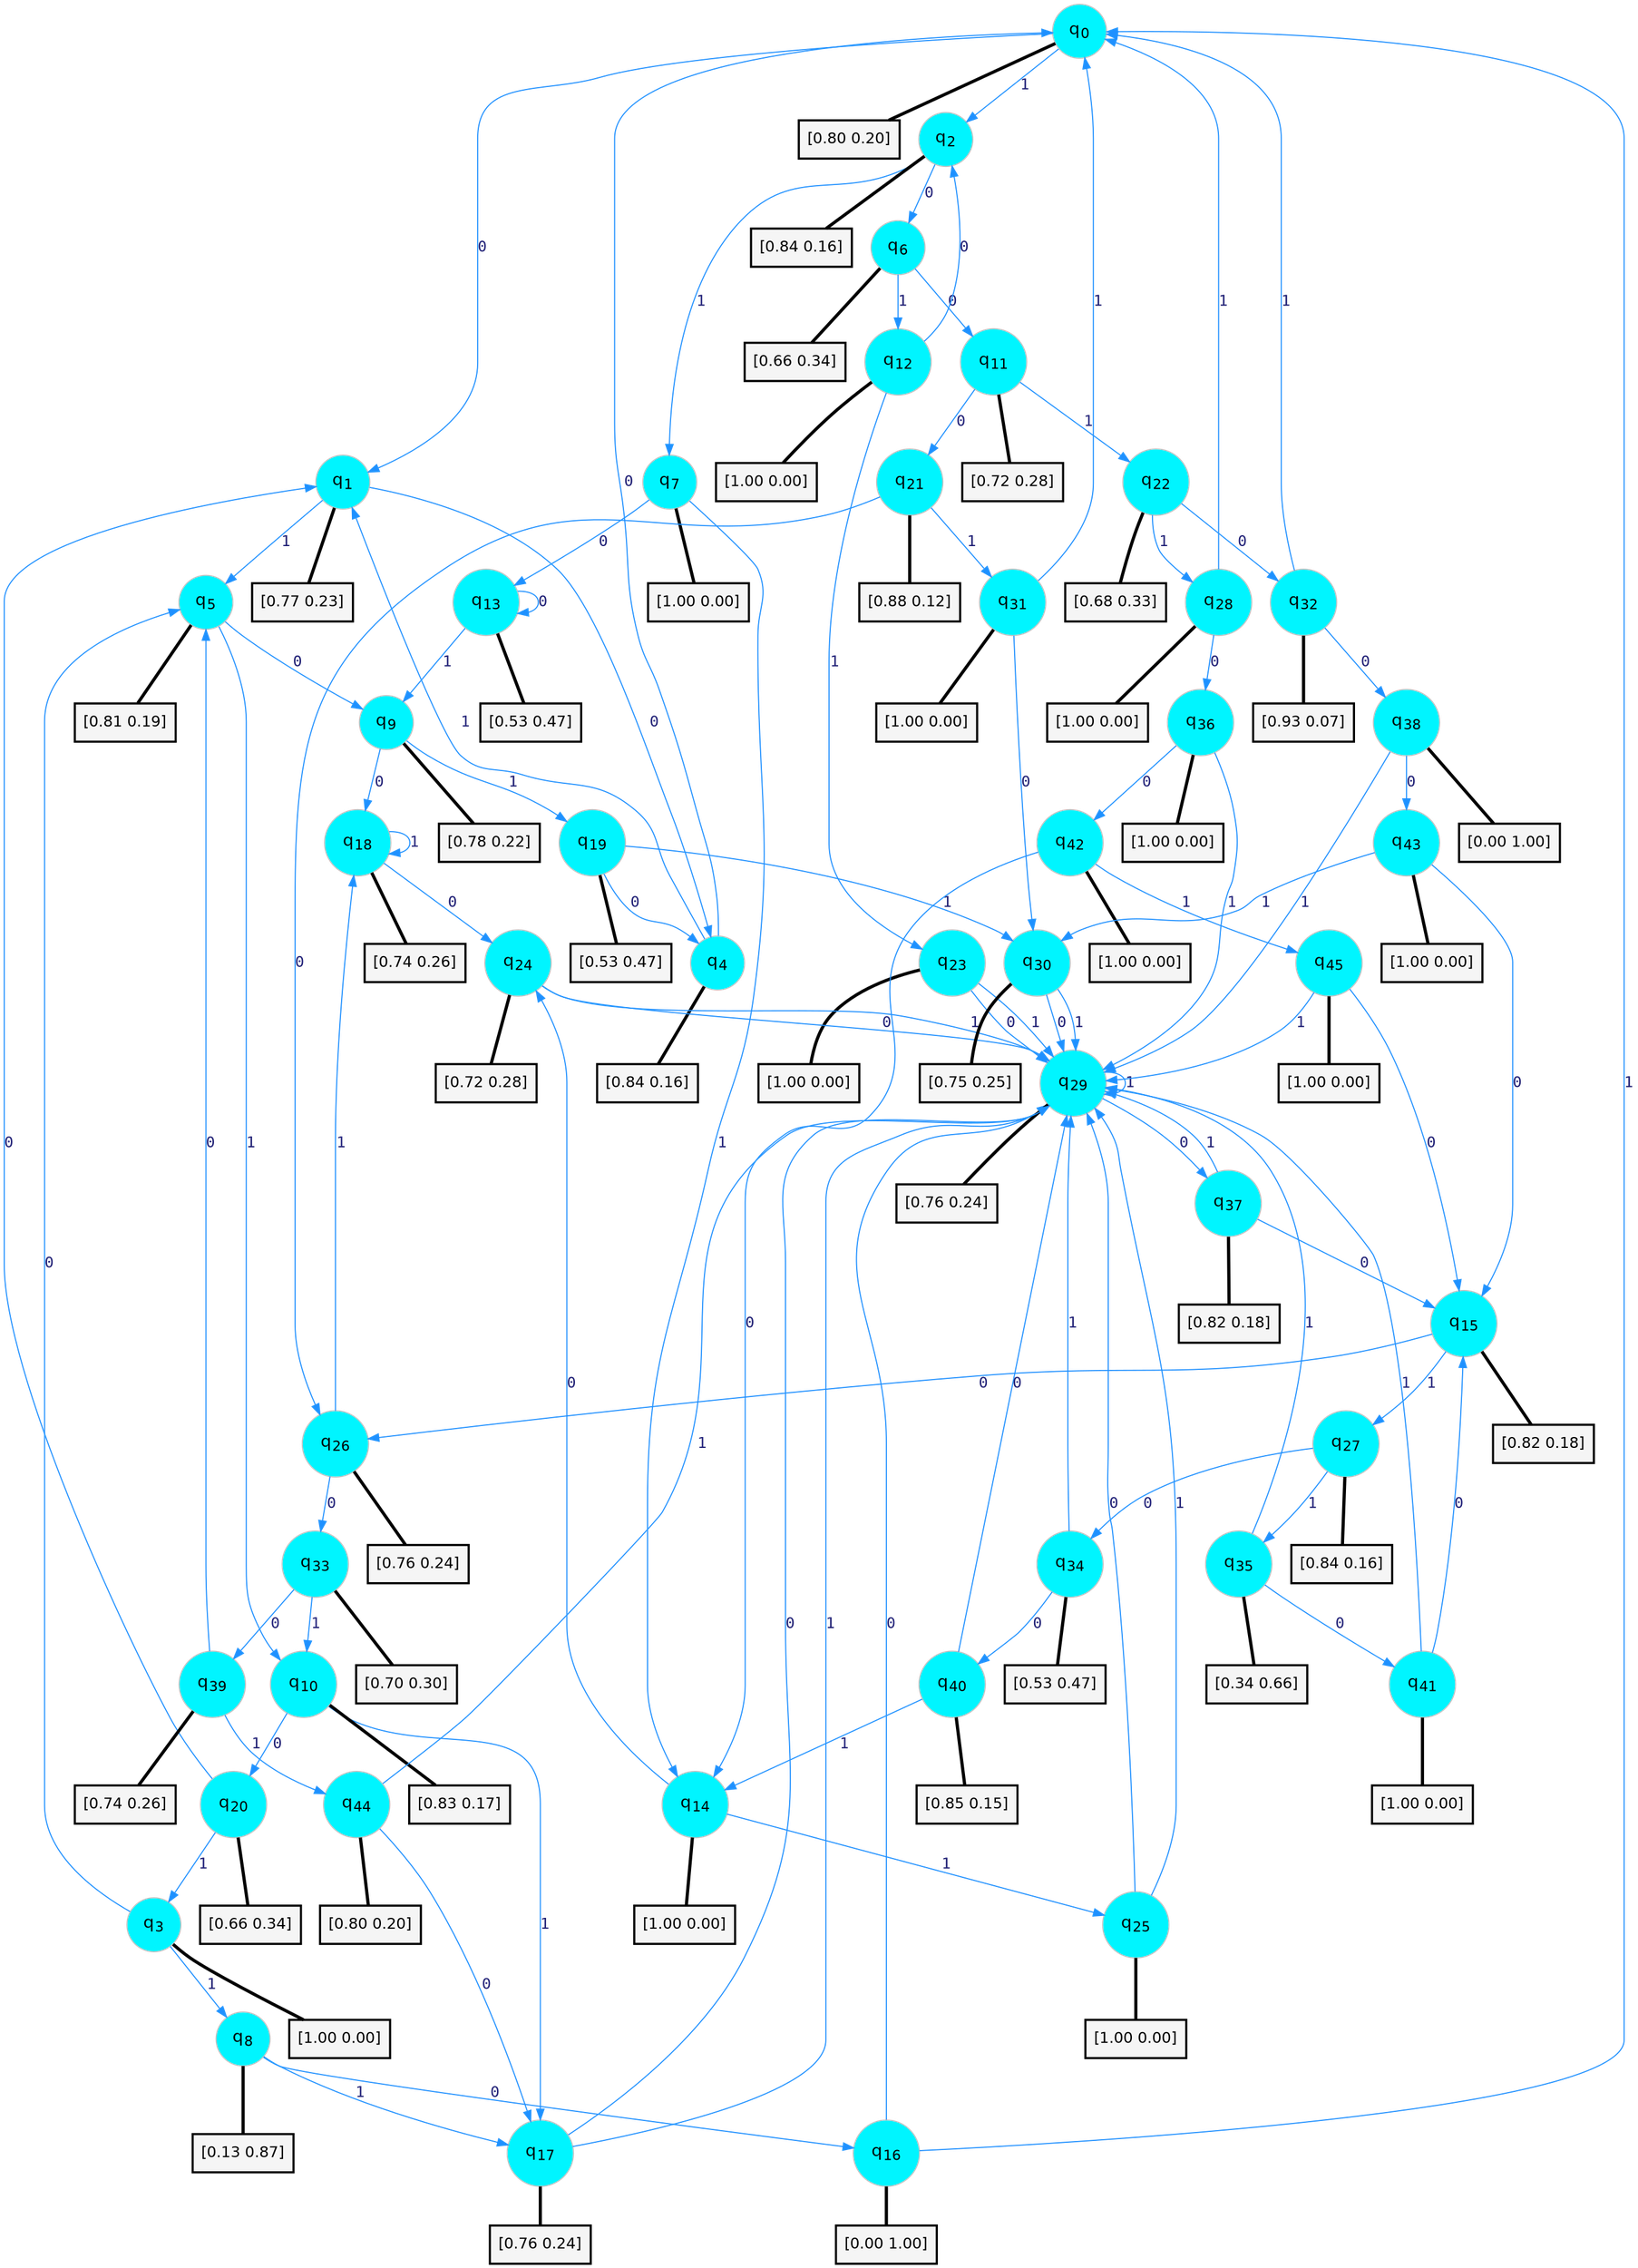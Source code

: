 digraph G {
graph [
bgcolor=transparent, dpi=300, rankdir=TD, size="40,25"];
node [
color=gray, fillcolor=turquoise1, fontcolor=black, fontname=Helvetica, fontsize=16, fontweight=bold, shape=circle, style=filled];
edge [
arrowsize=1, color=dodgerblue1, fontcolor=midnightblue, fontname=courier, fontweight=bold, penwidth=1, style=solid, weight=20];
0[label=<q<SUB>0</SUB>>];
1[label=<q<SUB>1</SUB>>];
2[label=<q<SUB>2</SUB>>];
3[label=<q<SUB>3</SUB>>];
4[label=<q<SUB>4</SUB>>];
5[label=<q<SUB>5</SUB>>];
6[label=<q<SUB>6</SUB>>];
7[label=<q<SUB>7</SUB>>];
8[label=<q<SUB>8</SUB>>];
9[label=<q<SUB>9</SUB>>];
10[label=<q<SUB>10</SUB>>];
11[label=<q<SUB>11</SUB>>];
12[label=<q<SUB>12</SUB>>];
13[label=<q<SUB>13</SUB>>];
14[label=<q<SUB>14</SUB>>];
15[label=<q<SUB>15</SUB>>];
16[label=<q<SUB>16</SUB>>];
17[label=<q<SUB>17</SUB>>];
18[label=<q<SUB>18</SUB>>];
19[label=<q<SUB>19</SUB>>];
20[label=<q<SUB>20</SUB>>];
21[label=<q<SUB>21</SUB>>];
22[label=<q<SUB>22</SUB>>];
23[label=<q<SUB>23</SUB>>];
24[label=<q<SUB>24</SUB>>];
25[label=<q<SUB>25</SUB>>];
26[label=<q<SUB>26</SUB>>];
27[label=<q<SUB>27</SUB>>];
28[label=<q<SUB>28</SUB>>];
29[label=<q<SUB>29</SUB>>];
30[label=<q<SUB>30</SUB>>];
31[label=<q<SUB>31</SUB>>];
32[label=<q<SUB>32</SUB>>];
33[label=<q<SUB>33</SUB>>];
34[label=<q<SUB>34</SUB>>];
35[label=<q<SUB>35</SUB>>];
36[label=<q<SUB>36</SUB>>];
37[label=<q<SUB>37</SUB>>];
38[label=<q<SUB>38</SUB>>];
39[label=<q<SUB>39</SUB>>];
40[label=<q<SUB>40</SUB>>];
41[label=<q<SUB>41</SUB>>];
42[label=<q<SUB>42</SUB>>];
43[label=<q<SUB>43</SUB>>];
44[label=<q<SUB>44</SUB>>];
45[label=<q<SUB>45</SUB>>];
46[label="[0.80 0.20]", shape=box,fontcolor=black, fontname=Helvetica, fontsize=14, penwidth=2, fillcolor=whitesmoke,color=black];
47[label="[0.77 0.23]", shape=box,fontcolor=black, fontname=Helvetica, fontsize=14, penwidth=2, fillcolor=whitesmoke,color=black];
48[label="[0.84 0.16]", shape=box,fontcolor=black, fontname=Helvetica, fontsize=14, penwidth=2, fillcolor=whitesmoke,color=black];
49[label="[1.00 0.00]", shape=box,fontcolor=black, fontname=Helvetica, fontsize=14, penwidth=2, fillcolor=whitesmoke,color=black];
50[label="[0.84 0.16]", shape=box,fontcolor=black, fontname=Helvetica, fontsize=14, penwidth=2, fillcolor=whitesmoke,color=black];
51[label="[0.81 0.19]", shape=box,fontcolor=black, fontname=Helvetica, fontsize=14, penwidth=2, fillcolor=whitesmoke,color=black];
52[label="[0.66 0.34]", shape=box,fontcolor=black, fontname=Helvetica, fontsize=14, penwidth=2, fillcolor=whitesmoke,color=black];
53[label="[1.00 0.00]", shape=box,fontcolor=black, fontname=Helvetica, fontsize=14, penwidth=2, fillcolor=whitesmoke,color=black];
54[label="[0.13 0.87]", shape=box,fontcolor=black, fontname=Helvetica, fontsize=14, penwidth=2, fillcolor=whitesmoke,color=black];
55[label="[0.78 0.22]", shape=box,fontcolor=black, fontname=Helvetica, fontsize=14, penwidth=2, fillcolor=whitesmoke,color=black];
56[label="[0.83 0.17]", shape=box,fontcolor=black, fontname=Helvetica, fontsize=14, penwidth=2, fillcolor=whitesmoke,color=black];
57[label="[0.72 0.28]", shape=box,fontcolor=black, fontname=Helvetica, fontsize=14, penwidth=2, fillcolor=whitesmoke,color=black];
58[label="[1.00 0.00]", shape=box,fontcolor=black, fontname=Helvetica, fontsize=14, penwidth=2, fillcolor=whitesmoke,color=black];
59[label="[0.53 0.47]", shape=box,fontcolor=black, fontname=Helvetica, fontsize=14, penwidth=2, fillcolor=whitesmoke,color=black];
60[label="[1.00 0.00]", shape=box,fontcolor=black, fontname=Helvetica, fontsize=14, penwidth=2, fillcolor=whitesmoke,color=black];
61[label="[0.82 0.18]", shape=box,fontcolor=black, fontname=Helvetica, fontsize=14, penwidth=2, fillcolor=whitesmoke,color=black];
62[label="[0.00 1.00]", shape=box,fontcolor=black, fontname=Helvetica, fontsize=14, penwidth=2, fillcolor=whitesmoke,color=black];
63[label="[0.76 0.24]", shape=box,fontcolor=black, fontname=Helvetica, fontsize=14, penwidth=2, fillcolor=whitesmoke,color=black];
64[label="[0.74 0.26]", shape=box,fontcolor=black, fontname=Helvetica, fontsize=14, penwidth=2, fillcolor=whitesmoke,color=black];
65[label="[0.53 0.47]", shape=box,fontcolor=black, fontname=Helvetica, fontsize=14, penwidth=2, fillcolor=whitesmoke,color=black];
66[label="[0.66 0.34]", shape=box,fontcolor=black, fontname=Helvetica, fontsize=14, penwidth=2, fillcolor=whitesmoke,color=black];
67[label="[0.88 0.12]", shape=box,fontcolor=black, fontname=Helvetica, fontsize=14, penwidth=2, fillcolor=whitesmoke,color=black];
68[label="[0.68 0.33]", shape=box,fontcolor=black, fontname=Helvetica, fontsize=14, penwidth=2, fillcolor=whitesmoke,color=black];
69[label="[1.00 0.00]", shape=box,fontcolor=black, fontname=Helvetica, fontsize=14, penwidth=2, fillcolor=whitesmoke,color=black];
70[label="[0.72 0.28]", shape=box,fontcolor=black, fontname=Helvetica, fontsize=14, penwidth=2, fillcolor=whitesmoke,color=black];
71[label="[1.00 0.00]", shape=box,fontcolor=black, fontname=Helvetica, fontsize=14, penwidth=2, fillcolor=whitesmoke,color=black];
72[label="[0.76 0.24]", shape=box,fontcolor=black, fontname=Helvetica, fontsize=14, penwidth=2, fillcolor=whitesmoke,color=black];
73[label="[0.84 0.16]", shape=box,fontcolor=black, fontname=Helvetica, fontsize=14, penwidth=2, fillcolor=whitesmoke,color=black];
74[label="[1.00 0.00]", shape=box,fontcolor=black, fontname=Helvetica, fontsize=14, penwidth=2, fillcolor=whitesmoke,color=black];
75[label="[0.76 0.24]", shape=box,fontcolor=black, fontname=Helvetica, fontsize=14, penwidth=2, fillcolor=whitesmoke,color=black];
76[label="[0.75 0.25]", shape=box,fontcolor=black, fontname=Helvetica, fontsize=14, penwidth=2, fillcolor=whitesmoke,color=black];
77[label="[1.00 0.00]", shape=box,fontcolor=black, fontname=Helvetica, fontsize=14, penwidth=2, fillcolor=whitesmoke,color=black];
78[label="[0.93 0.07]", shape=box,fontcolor=black, fontname=Helvetica, fontsize=14, penwidth=2, fillcolor=whitesmoke,color=black];
79[label="[0.70 0.30]", shape=box,fontcolor=black, fontname=Helvetica, fontsize=14, penwidth=2, fillcolor=whitesmoke,color=black];
80[label="[0.53 0.47]", shape=box,fontcolor=black, fontname=Helvetica, fontsize=14, penwidth=2, fillcolor=whitesmoke,color=black];
81[label="[0.34 0.66]", shape=box,fontcolor=black, fontname=Helvetica, fontsize=14, penwidth=2, fillcolor=whitesmoke,color=black];
82[label="[1.00 0.00]", shape=box,fontcolor=black, fontname=Helvetica, fontsize=14, penwidth=2, fillcolor=whitesmoke,color=black];
83[label="[0.82 0.18]", shape=box,fontcolor=black, fontname=Helvetica, fontsize=14, penwidth=2, fillcolor=whitesmoke,color=black];
84[label="[0.00 1.00]", shape=box,fontcolor=black, fontname=Helvetica, fontsize=14, penwidth=2, fillcolor=whitesmoke,color=black];
85[label="[0.74 0.26]", shape=box,fontcolor=black, fontname=Helvetica, fontsize=14, penwidth=2, fillcolor=whitesmoke,color=black];
86[label="[0.85 0.15]", shape=box,fontcolor=black, fontname=Helvetica, fontsize=14, penwidth=2, fillcolor=whitesmoke,color=black];
87[label="[1.00 0.00]", shape=box,fontcolor=black, fontname=Helvetica, fontsize=14, penwidth=2, fillcolor=whitesmoke,color=black];
88[label="[1.00 0.00]", shape=box,fontcolor=black, fontname=Helvetica, fontsize=14, penwidth=2, fillcolor=whitesmoke,color=black];
89[label="[1.00 0.00]", shape=box,fontcolor=black, fontname=Helvetica, fontsize=14, penwidth=2, fillcolor=whitesmoke,color=black];
90[label="[0.80 0.20]", shape=box,fontcolor=black, fontname=Helvetica, fontsize=14, penwidth=2, fillcolor=whitesmoke,color=black];
91[label="[1.00 0.00]", shape=box,fontcolor=black, fontname=Helvetica, fontsize=14, penwidth=2, fillcolor=whitesmoke,color=black];
0->1 [label=0];
0->2 [label=1];
0->46 [arrowhead=none, penwidth=3,color=black];
1->4 [label=0];
1->5 [label=1];
1->47 [arrowhead=none, penwidth=3,color=black];
2->6 [label=0];
2->7 [label=1];
2->48 [arrowhead=none, penwidth=3,color=black];
3->5 [label=0];
3->8 [label=1];
3->49 [arrowhead=none, penwidth=3,color=black];
4->0 [label=0];
4->1 [label=1];
4->50 [arrowhead=none, penwidth=3,color=black];
5->9 [label=0];
5->10 [label=1];
5->51 [arrowhead=none, penwidth=3,color=black];
6->11 [label=0];
6->12 [label=1];
6->52 [arrowhead=none, penwidth=3,color=black];
7->13 [label=0];
7->14 [label=1];
7->53 [arrowhead=none, penwidth=3,color=black];
8->16 [label=0];
8->17 [label=1];
8->54 [arrowhead=none, penwidth=3,color=black];
9->18 [label=0];
9->19 [label=1];
9->55 [arrowhead=none, penwidth=3,color=black];
10->20 [label=0];
10->17 [label=1];
10->56 [arrowhead=none, penwidth=3,color=black];
11->21 [label=0];
11->22 [label=1];
11->57 [arrowhead=none, penwidth=3,color=black];
12->2 [label=0];
12->23 [label=1];
12->58 [arrowhead=none, penwidth=3,color=black];
13->13 [label=0];
13->9 [label=1];
13->59 [arrowhead=none, penwidth=3,color=black];
14->24 [label=0];
14->25 [label=1];
14->60 [arrowhead=none, penwidth=3,color=black];
15->26 [label=0];
15->27 [label=1];
15->61 [arrowhead=none, penwidth=3,color=black];
16->29 [label=0];
16->0 [label=1];
16->62 [arrowhead=none, penwidth=3,color=black];
17->29 [label=0];
17->29 [label=1];
17->63 [arrowhead=none, penwidth=3,color=black];
18->24 [label=0];
18->18 [label=1];
18->64 [arrowhead=none, penwidth=3,color=black];
19->4 [label=0];
19->30 [label=1];
19->65 [arrowhead=none, penwidth=3,color=black];
20->1 [label=0];
20->3 [label=1];
20->66 [arrowhead=none, penwidth=3,color=black];
21->26 [label=0];
21->31 [label=1];
21->67 [arrowhead=none, penwidth=3,color=black];
22->32 [label=0];
22->28 [label=1];
22->68 [arrowhead=none, penwidth=3,color=black];
23->29 [label=0];
23->29 [label=1];
23->69 [arrowhead=none, penwidth=3,color=black];
24->29 [label=0];
24->29 [label=1];
24->70 [arrowhead=none, penwidth=3,color=black];
25->29 [label=0];
25->29 [label=1];
25->71 [arrowhead=none, penwidth=3,color=black];
26->33 [label=0];
26->18 [label=1];
26->72 [arrowhead=none, penwidth=3,color=black];
27->34 [label=0];
27->35 [label=1];
27->73 [arrowhead=none, penwidth=3,color=black];
28->36 [label=0];
28->0 [label=1];
28->74 [arrowhead=none, penwidth=3,color=black];
29->37 [label=0];
29->29 [label=1];
29->75 [arrowhead=none, penwidth=3,color=black];
30->29 [label=0];
30->29 [label=1];
30->76 [arrowhead=none, penwidth=3,color=black];
31->30 [label=0];
31->0 [label=1];
31->77 [arrowhead=none, penwidth=3,color=black];
32->38 [label=0];
32->0 [label=1];
32->78 [arrowhead=none, penwidth=3,color=black];
33->39 [label=0];
33->10 [label=1];
33->79 [arrowhead=none, penwidth=3,color=black];
34->40 [label=0];
34->29 [label=1];
34->80 [arrowhead=none, penwidth=3,color=black];
35->41 [label=0];
35->29 [label=1];
35->81 [arrowhead=none, penwidth=3,color=black];
36->42 [label=0];
36->29 [label=1];
36->82 [arrowhead=none, penwidth=3,color=black];
37->15 [label=0];
37->29 [label=1];
37->83 [arrowhead=none, penwidth=3,color=black];
38->43 [label=0];
38->29 [label=1];
38->84 [arrowhead=none, penwidth=3,color=black];
39->5 [label=0];
39->44 [label=1];
39->85 [arrowhead=none, penwidth=3,color=black];
40->29 [label=0];
40->14 [label=1];
40->86 [arrowhead=none, penwidth=3,color=black];
41->15 [label=0];
41->29 [label=1];
41->87 [arrowhead=none, penwidth=3,color=black];
42->14 [label=0];
42->45 [label=1];
42->88 [arrowhead=none, penwidth=3,color=black];
43->15 [label=0];
43->30 [label=1];
43->89 [arrowhead=none, penwidth=3,color=black];
44->17 [label=0];
44->29 [label=1];
44->90 [arrowhead=none, penwidth=3,color=black];
45->15 [label=0];
45->29 [label=1];
45->91 [arrowhead=none, penwidth=3,color=black];
}
